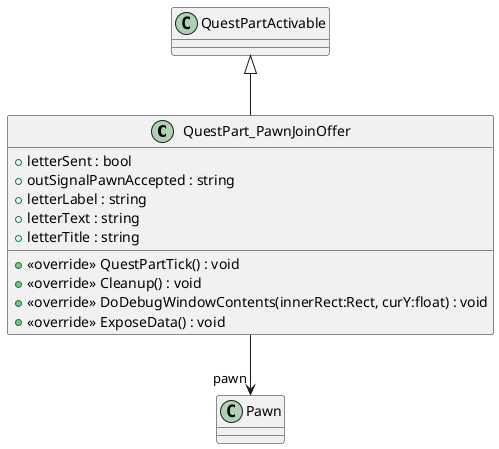 @startuml
class QuestPart_PawnJoinOffer {
    + letterSent : bool
    + outSignalPawnAccepted : string
    + letterLabel : string
    + letterText : string
    + letterTitle : string
    + <<override>> QuestPartTick() : void
    + <<override>> Cleanup() : void
    + <<override>> DoDebugWindowContents(innerRect:Rect, curY:float) : void
    + <<override>> ExposeData() : void
}
QuestPartActivable <|-- QuestPart_PawnJoinOffer
QuestPart_PawnJoinOffer --> "pawn" Pawn
@enduml
